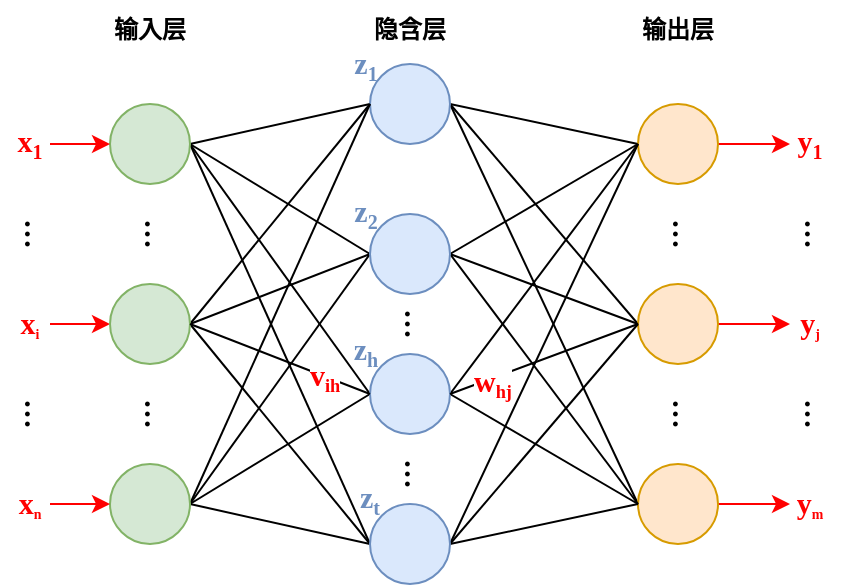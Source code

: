 <mxfile version="21.6.6" type="github">
  <diagram name="第 1 页" id="z7fpPu16EYKY_UzUYYsx">
    <mxGraphModel dx="677" dy="503" grid="1" gridSize="10" guides="1" tooltips="1" connect="1" arrows="1" fold="1" page="1" pageScale="1" pageWidth="827" pageHeight="1169" math="0" shadow="0">
      <root>
        <mxCell id="0" />
        <mxCell id="1" parent="0" />
        <mxCell id="rZ2QNPtWmysEx4CotY9I-33" style="rounded=0;orthogonalLoop=1;jettySize=auto;html=1;exitX=0.5;exitY=0;exitDx=0;exitDy=0;entryX=0.5;entryY=1;entryDx=0;entryDy=0;endArrow=none;endFill=0;" parent="1" source="rZ2QNPtWmysEx4CotY9I-1" target="rZ2QNPtWmysEx4CotY9I-3" edge="1">
          <mxGeometry relative="1" as="geometry" />
        </mxCell>
        <mxCell id="rZ2QNPtWmysEx4CotY9I-35" style="edgeStyle=none;shape=connector;rounded=0;orthogonalLoop=1;jettySize=auto;html=1;exitX=0.5;exitY=0;exitDx=0;exitDy=0;entryX=0.5;entryY=1;entryDx=0;entryDy=0;labelBackgroundColor=default;strokeColor=default;fontFamily=Helvetica;fontSize=11;fontColor=default;endArrow=none;endFill=0;" parent="1" source="rZ2QNPtWmysEx4CotY9I-1" target="rZ2QNPtWmysEx4CotY9I-22" edge="1">
          <mxGeometry relative="1" as="geometry" />
        </mxCell>
        <mxCell id="rZ2QNPtWmysEx4CotY9I-36" style="edgeStyle=none;shape=connector;rounded=0;orthogonalLoop=1;jettySize=auto;html=1;exitX=0.5;exitY=0;exitDx=0;exitDy=0;entryX=0.5;entryY=1;entryDx=0;entryDy=0;labelBackgroundColor=default;strokeColor=default;fontFamily=Helvetica;fontSize=11;fontColor=default;endArrow=none;endFill=0;" parent="1" source="rZ2QNPtWmysEx4CotY9I-1" target="rZ2QNPtWmysEx4CotY9I-25" edge="1">
          <mxGeometry relative="1" as="geometry" />
        </mxCell>
        <mxCell id="rZ2QNPtWmysEx4CotY9I-37" style="edgeStyle=none;shape=connector;rounded=0;orthogonalLoop=1;jettySize=auto;html=1;exitX=0.5;exitY=0;exitDx=0;exitDy=0;entryX=0.5;entryY=1;entryDx=0;entryDy=0;labelBackgroundColor=default;strokeColor=default;fontFamily=Helvetica;fontSize=11;fontColor=default;endArrow=none;endFill=0;" parent="1" source="rZ2QNPtWmysEx4CotY9I-1" target="rZ2QNPtWmysEx4CotY9I-26" edge="1">
          <mxGeometry relative="1" as="geometry" />
        </mxCell>
        <mxCell id="rZ2QNPtWmysEx4CotY9I-1" value="" style="ellipse;whiteSpace=wrap;html=1;aspect=fixed;direction=south;fillColor=#d5e8d4;strokeColor=#82b366;" parent="1" vertex="1">
          <mxGeometry x="130" y="230" width="40" height="40" as="geometry" />
        </mxCell>
        <mxCell id="rZ2QNPtWmysEx4CotY9I-49" style="edgeStyle=none;shape=connector;rounded=0;orthogonalLoop=1;jettySize=auto;html=1;exitX=0.5;exitY=0;exitDx=0;exitDy=0;entryX=0.5;entryY=1;entryDx=0;entryDy=0;labelBackgroundColor=default;strokeColor=default;fontFamily=Helvetica;fontSize=11;fontColor=default;endArrow=none;endFill=0;" parent="1" source="rZ2QNPtWmysEx4CotY9I-3" target="rZ2QNPtWmysEx4CotY9I-5" edge="1">
          <mxGeometry relative="1" as="geometry" />
        </mxCell>
        <mxCell id="rZ2QNPtWmysEx4CotY9I-50" style="edgeStyle=none;shape=connector;rounded=0;orthogonalLoop=1;jettySize=auto;html=1;exitX=0.5;exitY=0;exitDx=0;exitDy=0;entryX=0.5;entryY=1;entryDx=0;entryDy=0;labelBackgroundColor=default;strokeColor=default;fontFamily=Helvetica;fontSize=11;fontColor=default;endArrow=none;endFill=0;" parent="1" source="rZ2QNPtWmysEx4CotY9I-3" target="rZ2QNPtWmysEx4CotY9I-18" edge="1">
          <mxGeometry relative="1" as="geometry" />
        </mxCell>
        <mxCell id="rZ2QNPtWmysEx4CotY9I-55" style="edgeStyle=none;shape=connector;rounded=0;orthogonalLoop=1;jettySize=auto;html=1;exitX=0.5;exitY=0;exitDx=0;exitDy=0;entryX=0.5;entryY=1;entryDx=0;entryDy=0;labelBackgroundColor=default;strokeColor=default;fontFamily=Helvetica;fontSize=11;fontColor=default;endArrow=none;endFill=0;" parent="1" source="rZ2QNPtWmysEx4CotY9I-3" target="rZ2QNPtWmysEx4CotY9I-19" edge="1">
          <mxGeometry relative="1" as="geometry" />
        </mxCell>
        <mxCell id="rZ2QNPtWmysEx4CotY9I-3" value="" style="ellipse;whiteSpace=wrap;html=1;aspect=fixed;direction=south;fillColor=#dae8fc;strokeColor=#6c8ebf;" parent="1" vertex="1">
          <mxGeometry x="260" y="210" width="40" height="40" as="geometry" />
        </mxCell>
        <mxCell id="rZ2QNPtWmysEx4CotY9I-4" value="隐含层" style="text;html=1;strokeColor=none;fillColor=none;align=center;verticalAlign=middle;whiteSpace=wrap;rounded=0;fontFamily=宋体;fontStyle=1;fontSize=12;labelBackgroundColor=default;" parent="1" vertex="1">
          <mxGeometry x="250" y="178" width="60" height="30" as="geometry" />
        </mxCell>
        <mxCell id="rZ2QNPtWmysEx4CotY9I-62" style="edgeStyle=none;shape=connector;rounded=0;orthogonalLoop=1;jettySize=auto;html=1;exitX=0.5;exitY=0;exitDx=0;exitDy=0;entryX=0;entryY=0.5;entryDx=0;entryDy=0;labelBackgroundColor=default;strokeColor=#FF0000;fontFamily=Helvetica;fontSize=11;fontColor=default;endArrow=classic;endFill=1;" parent="1" source="rZ2QNPtWmysEx4CotY9I-5" target="rZ2QNPtWmysEx4CotY9I-28" edge="1">
          <mxGeometry relative="1" as="geometry" />
        </mxCell>
        <mxCell id="rZ2QNPtWmysEx4CotY9I-5" value="" style="ellipse;whiteSpace=wrap;html=1;aspect=fixed;direction=south;fillColor=#ffe6cc;strokeColor=#d79b00;" parent="1" vertex="1">
          <mxGeometry x="394" y="230" width="40" height="40" as="geometry" />
        </mxCell>
        <mxCell id="rZ2QNPtWmysEx4CotY9I-6" value="输出层" style="text;html=1;strokeColor=none;fillColor=none;align=center;verticalAlign=middle;whiteSpace=wrap;rounded=0;fontFamily=宋体;fontStyle=1;fontSize=12;labelBackgroundColor=default;" parent="1" vertex="1">
          <mxGeometry x="384" y="178" width="60" height="30" as="geometry" />
        </mxCell>
        <mxCell id="rZ2QNPtWmysEx4CotY9I-38" style="edgeStyle=none;shape=connector;rounded=0;orthogonalLoop=1;jettySize=auto;html=1;exitX=1;exitY=0.5;exitDx=0;exitDy=0;labelBackgroundColor=none;strokeColor=#FF0000;fontFamily=Helvetica;fontSize=11;fontColor=#FF0000;endArrow=classic;" parent="1" source="rZ2QNPtWmysEx4CotY9I-7" target="rZ2QNPtWmysEx4CotY9I-1" edge="1">
          <mxGeometry relative="1" as="geometry" />
        </mxCell>
        <mxCell id="rZ2QNPtWmysEx4CotY9I-7" value="&lt;font style=&quot;font-size: 15px;&quot;&gt;x&lt;/font&gt;&lt;sub style=&quot;font-size: 10px;&quot;&gt;1&lt;/sub&gt;" style="text;html=1;strokeColor=none;fillColor=none;align=center;verticalAlign=middle;whiteSpace=wrap;rounded=0;fontFamily=Times New Roman;fontStyle=1;fontColor=#FF0000;" parent="1" vertex="1">
          <mxGeometry x="80" y="235" width="20" height="30" as="geometry" />
        </mxCell>
        <mxCell id="rZ2QNPtWmysEx4CotY9I-39" style="edgeStyle=none;shape=connector;rounded=0;orthogonalLoop=1;jettySize=auto;html=1;exitX=1;exitY=0.5;exitDx=0;exitDy=0;entryX=0.5;entryY=1;entryDx=0;entryDy=0;labelBackgroundColor=none;strokeColor=#FF0000;fontFamily=Helvetica;fontSize=11;fontColor=#FF0000;endArrow=classic;" parent="1" source="rZ2QNPtWmysEx4CotY9I-8" target="rZ2QNPtWmysEx4CotY9I-10" edge="1">
          <mxGeometry relative="1" as="geometry" />
        </mxCell>
        <mxCell id="rZ2QNPtWmysEx4CotY9I-8" value="&lt;font style=&quot;font-size: 15px;&quot;&gt;x&lt;/font&gt;&lt;span style=&quot;font-size: 8.333px;&quot;&gt;&lt;sub&gt;i&lt;/sub&gt;&lt;/span&gt;" style="text;html=1;strokeColor=none;fillColor=none;align=center;verticalAlign=middle;whiteSpace=wrap;rounded=0;fontFamily=Times New Roman;fontStyle=1;fontColor=#FF0000;" parent="1" vertex="1">
          <mxGeometry x="80" y="325" width="20" height="30" as="geometry" />
        </mxCell>
        <mxCell id="rZ2QNPtWmysEx4CotY9I-9" value="&lt;span style=&quot;font-size: 15px;&quot;&gt;···&lt;/span&gt;" style="text;html=1;strokeColor=none;fillColor=none;align=center;verticalAlign=middle;whiteSpace=wrap;rounded=0;fontFamily=Times New Roman;fontStyle=1;rotation=90;" parent="1" vertex="1">
          <mxGeometry x="140" y="280" width="20" height="30" as="geometry" />
        </mxCell>
        <mxCell id="rZ2QNPtWmysEx4CotY9I-41" style="edgeStyle=none;shape=connector;rounded=0;orthogonalLoop=1;jettySize=auto;html=1;exitX=0.5;exitY=0;exitDx=0;exitDy=0;entryX=0.5;entryY=1;entryDx=0;entryDy=0;labelBackgroundColor=default;strokeColor=default;fontFamily=Helvetica;fontSize=11;fontColor=default;endArrow=none;endFill=0;" parent="1" source="rZ2QNPtWmysEx4CotY9I-10" target="rZ2QNPtWmysEx4CotY9I-3" edge="1">
          <mxGeometry relative="1" as="geometry" />
        </mxCell>
        <mxCell id="rZ2QNPtWmysEx4CotY9I-42" style="edgeStyle=none;shape=connector;rounded=0;orthogonalLoop=1;jettySize=auto;html=1;exitX=0.5;exitY=0;exitDx=0;exitDy=0;entryX=0.5;entryY=1;entryDx=0;entryDy=0;labelBackgroundColor=default;strokeColor=default;fontFamily=Helvetica;fontSize=11;fontColor=default;endArrow=none;endFill=0;" parent="1" source="rZ2QNPtWmysEx4CotY9I-10" target="rZ2QNPtWmysEx4CotY9I-22" edge="1">
          <mxGeometry relative="1" as="geometry" />
        </mxCell>
        <mxCell id="rZ2QNPtWmysEx4CotY9I-44" style="edgeStyle=none;shape=connector;rounded=0;orthogonalLoop=1;jettySize=auto;html=1;exitX=0.5;exitY=0;exitDx=0;exitDy=0;entryX=0.5;entryY=1;entryDx=0;entryDy=0;labelBackgroundColor=default;strokeColor=default;fontFamily=Helvetica;fontSize=11;fontColor=default;endArrow=none;endFill=0;" parent="1" source="rZ2QNPtWmysEx4CotY9I-10" target="rZ2QNPtWmysEx4CotY9I-26" edge="1">
          <mxGeometry relative="1" as="geometry" />
        </mxCell>
        <mxCell id="rZ2QNPtWmysEx4CotY9I-10" value="" style="ellipse;whiteSpace=wrap;html=1;aspect=fixed;direction=south;fillColor=#d5e8d4;strokeColor=#82b366;" parent="1" vertex="1">
          <mxGeometry x="130" y="320" width="40" height="40" as="geometry" />
        </mxCell>
        <mxCell id="rZ2QNPtWmysEx4CotY9I-11" style="edgeStyle=orthogonalEdgeStyle;rounded=0;orthogonalLoop=1;jettySize=auto;html=1;exitX=1;exitY=0.5;exitDx=0;exitDy=0;" parent="1" source="rZ2QNPtWmysEx4CotY9I-9" target="rZ2QNPtWmysEx4CotY9I-9" edge="1">
          <mxGeometry relative="1" as="geometry" />
        </mxCell>
        <mxCell id="rZ2QNPtWmysEx4CotY9I-13" value="&lt;span style=&quot;font-size: 15px;&quot;&gt;···&lt;/span&gt;" style="text;html=1;strokeColor=none;fillColor=none;align=center;verticalAlign=middle;whiteSpace=wrap;rounded=0;fontFamily=Times New Roman;fontStyle=1;rotation=90;" parent="1" vertex="1">
          <mxGeometry x="80" y="280" width="20" height="30" as="geometry" />
        </mxCell>
        <mxCell id="rZ2QNPtWmysEx4CotY9I-45" style="edgeStyle=none;shape=connector;rounded=0;orthogonalLoop=1;jettySize=auto;html=1;exitX=0.5;exitY=0;exitDx=0;exitDy=0;entryX=0.5;entryY=1;entryDx=0;entryDy=0;labelBackgroundColor=default;strokeColor=default;fontFamily=Helvetica;fontSize=11;fontColor=default;endArrow=none;endFill=0;" parent="1" source="rZ2QNPtWmysEx4CotY9I-14" target="rZ2QNPtWmysEx4CotY9I-3" edge="1">
          <mxGeometry relative="1" as="geometry" />
        </mxCell>
        <mxCell id="rZ2QNPtWmysEx4CotY9I-46" style="edgeStyle=none;shape=connector;rounded=0;orthogonalLoop=1;jettySize=auto;html=1;exitX=0.5;exitY=0;exitDx=0;exitDy=0;entryX=0.5;entryY=1;entryDx=0;entryDy=0;labelBackgroundColor=default;strokeColor=default;fontFamily=Helvetica;fontSize=11;fontColor=default;endArrow=none;endFill=0;" parent="1" source="rZ2QNPtWmysEx4CotY9I-14" target="rZ2QNPtWmysEx4CotY9I-22" edge="1">
          <mxGeometry relative="1" as="geometry" />
        </mxCell>
        <mxCell id="rZ2QNPtWmysEx4CotY9I-47" style="edgeStyle=none;shape=connector;rounded=0;orthogonalLoop=1;jettySize=auto;html=1;exitX=0.5;exitY=0;exitDx=0;exitDy=0;entryX=0.5;entryY=1;entryDx=0;entryDy=0;labelBackgroundColor=default;strokeColor=default;fontFamily=Helvetica;fontSize=11;fontColor=default;endArrow=none;endFill=0;" parent="1" source="rZ2QNPtWmysEx4CotY9I-14" target="rZ2QNPtWmysEx4CotY9I-25" edge="1">
          <mxGeometry relative="1" as="geometry" />
        </mxCell>
        <mxCell id="rZ2QNPtWmysEx4CotY9I-48" style="edgeStyle=none;shape=connector;rounded=0;orthogonalLoop=1;jettySize=auto;html=1;exitX=0.5;exitY=0;exitDx=0;exitDy=0;entryX=0.5;entryY=1;entryDx=0;entryDy=0;labelBackgroundColor=default;strokeColor=default;fontFamily=Helvetica;fontSize=11;fontColor=default;endArrow=none;endFill=0;" parent="1" source="rZ2QNPtWmysEx4CotY9I-14" target="rZ2QNPtWmysEx4CotY9I-26" edge="1">
          <mxGeometry relative="1" as="geometry" />
        </mxCell>
        <mxCell id="rZ2QNPtWmysEx4CotY9I-14" value="" style="ellipse;whiteSpace=wrap;html=1;aspect=fixed;direction=south;fillColor=#d5e8d4;strokeColor=#82b366;" parent="1" vertex="1">
          <mxGeometry x="130" y="410" width="40" height="40" as="geometry" />
        </mxCell>
        <mxCell id="rZ2QNPtWmysEx4CotY9I-15" value="&lt;span style=&quot;font-size: 15px;&quot;&gt;···&lt;/span&gt;" style="text;html=1;strokeColor=none;fillColor=none;align=center;verticalAlign=middle;whiteSpace=wrap;rounded=0;fontFamily=Times New Roman;fontStyle=1;rotation=90;" parent="1" vertex="1">
          <mxGeometry x="140" y="370" width="20" height="30" as="geometry" />
        </mxCell>
        <mxCell id="rZ2QNPtWmysEx4CotY9I-16" value="&lt;span style=&quot;font-size: 15px;&quot;&gt;···&lt;/span&gt;" style="text;html=1;strokeColor=none;fillColor=none;align=center;verticalAlign=middle;whiteSpace=wrap;rounded=0;fontFamily=Times New Roman;fontStyle=1;rotation=90;" parent="1" vertex="1">
          <mxGeometry x="80" y="370" width="20" height="30" as="geometry" />
        </mxCell>
        <mxCell id="rZ2QNPtWmysEx4CotY9I-40" style="edgeStyle=none;shape=connector;rounded=0;orthogonalLoop=1;jettySize=auto;html=1;exitX=1;exitY=0.5;exitDx=0;exitDy=0;entryX=0.5;entryY=1;entryDx=0;entryDy=0;labelBackgroundColor=none;strokeColor=#FF0000;fontFamily=Helvetica;fontSize=11;fontColor=#FF0000;endArrow=classic;" parent="1" source="rZ2QNPtWmysEx4CotY9I-17" target="rZ2QNPtWmysEx4CotY9I-14" edge="1">
          <mxGeometry relative="1" as="geometry" />
        </mxCell>
        <mxCell id="rZ2QNPtWmysEx4CotY9I-17" value="&lt;font style=&quot;font-size: 15px;&quot;&gt;x&lt;/font&gt;&lt;span style=&quot;font-size: 8.333px;&quot;&gt;&lt;sub&gt;n&lt;/sub&gt;&lt;/span&gt;" style="text;html=1;strokeColor=none;fillColor=none;align=center;verticalAlign=middle;whiteSpace=wrap;rounded=0;fontFamily=Times New Roman;fontStyle=1;fontColor=#FF0000;" parent="1" vertex="1">
          <mxGeometry x="80" y="415" width="20" height="30" as="geometry" />
        </mxCell>
        <mxCell id="rZ2QNPtWmysEx4CotY9I-63" style="edgeStyle=none;shape=connector;rounded=0;orthogonalLoop=1;jettySize=auto;html=1;exitX=0.5;exitY=0;exitDx=0;exitDy=0;entryX=0;entryY=0.5;entryDx=0;entryDy=0;labelBackgroundColor=default;strokeColor=#FF0000;fontFamily=Helvetica;fontSize=11;fontColor=default;endArrow=classic;endFill=1;" parent="1" source="rZ2QNPtWmysEx4CotY9I-18" target="rZ2QNPtWmysEx4CotY9I-29" edge="1">
          <mxGeometry relative="1" as="geometry" />
        </mxCell>
        <mxCell id="rZ2QNPtWmysEx4CotY9I-18" value="" style="ellipse;whiteSpace=wrap;html=1;aspect=fixed;direction=south;fillColor=#ffe6cc;strokeColor=#d79b00;" parent="1" vertex="1">
          <mxGeometry x="394" y="320" width="40" height="40" as="geometry" />
        </mxCell>
        <mxCell id="rZ2QNPtWmysEx4CotY9I-64" style="edgeStyle=none;shape=connector;rounded=0;orthogonalLoop=1;jettySize=auto;html=1;exitX=0.5;exitY=0;exitDx=0;exitDy=0;entryX=0;entryY=0.5;entryDx=0;entryDy=0;labelBackgroundColor=default;strokeColor=#FF0000;fontFamily=Helvetica;fontSize=11;fontColor=default;endArrow=classic;endFill=1;" parent="1" source="rZ2QNPtWmysEx4CotY9I-19" target="rZ2QNPtWmysEx4CotY9I-32" edge="1">
          <mxGeometry relative="1" as="geometry" />
        </mxCell>
        <mxCell id="rZ2QNPtWmysEx4CotY9I-19" value="" style="ellipse;whiteSpace=wrap;html=1;aspect=fixed;direction=south;fillColor=#ffe6cc;strokeColor=#d79b00;" parent="1" vertex="1">
          <mxGeometry x="394" y="410" width="40" height="40" as="geometry" />
        </mxCell>
        <mxCell id="rZ2QNPtWmysEx4CotY9I-20" value="&lt;span style=&quot;font-size: 15px;&quot;&gt;···&lt;/span&gt;" style="text;html=1;strokeColor=none;fillColor=none;align=center;verticalAlign=middle;whiteSpace=wrap;rounded=0;fontFamily=Times New Roman;fontStyle=1;rotation=90;" parent="1" vertex="1">
          <mxGeometry x="404" y="280" width="20" height="30" as="geometry" />
        </mxCell>
        <mxCell id="rZ2QNPtWmysEx4CotY9I-21" value="&lt;span style=&quot;font-size: 15px;&quot;&gt;···&lt;/span&gt;" style="text;html=1;strokeColor=none;fillColor=none;align=center;verticalAlign=middle;whiteSpace=wrap;rounded=0;fontFamily=Times New Roman;fontStyle=1;rotation=90;" parent="1" vertex="1">
          <mxGeometry x="404" y="370" width="20" height="30" as="geometry" />
        </mxCell>
        <mxCell id="rZ2QNPtWmysEx4CotY9I-52" style="edgeStyle=none;shape=connector;rounded=0;orthogonalLoop=1;jettySize=auto;html=1;exitX=0.5;exitY=0;exitDx=0;exitDy=0;entryX=0.5;entryY=1;entryDx=0;entryDy=0;labelBackgroundColor=default;strokeColor=default;fontFamily=Helvetica;fontSize=11;fontColor=default;endArrow=none;endFill=0;" parent="1" source="rZ2QNPtWmysEx4CotY9I-22" target="rZ2QNPtWmysEx4CotY9I-5" edge="1">
          <mxGeometry relative="1" as="geometry" />
        </mxCell>
        <mxCell id="rZ2QNPtWmysEx4CotY9I-53" style="edgeStyle=none;shape=connector;rounded=0;orthogonalLoop=1;jettySize=auto;html=1;exitX=0.5;exitY=0;exitDx=0;exitDy=0;entryX=0.5;entryY=1;entryDx=0;entryDy=0;labelBackgroundColor=default;strokeColor=default;fontFamily=Helvetica;fontSize=11;fontColor=default;endArrow=none;endFill=0;" parent="1" source="rZ2QNPtWmysEx4CotY9I-22" target="rZ2QNPtWmysEx4CotY9I-18" edge="1">
          <mxGeometry relative="1" as="geometry" />
        </mxCell>
        <mxCell id="rZ2QNPtWmysEx4CotY9I-54" style="edgeStyle=none;shape=connector;rounded=0;orthogonalLoop=1;jettySize=auto;html=1;exitX=0.5;exitY=0;exitDx=0;exitDy=0;entryX=0.5;entryY=1;entryDx=0;entryDy=0;labelBackgroundColor=default;strokeColor=default;fontFamily=Helvetica;fontSize=11;fontColor=default;endArrow=none;endFill=0;" parent="1" source="rZ2QNPtWmysEx4CotY9I-22" target="rZ2QNPtWmysEx4CotY9I-19" edge="1">
          <mxGeometry relative="1" as="geometry" />
        </mxCell>
        <mxCell id="rZ2QNPtWmysEx4CotY9I-22" value="" style="ellipse;whiteSpace=wrap;html=1;aspect=fixed;direction=south;fillColor=#dae8fc;strokeColor=#6c8ebf;" parent="1" vertex="1">
          <mxGeometry x="260" y="285" width="40" height="40" as="geometry" />
        </mxCell>
        <mxCell id="rZ2QNPtWmysEx4CotY9I-23" value="&lt;span style=&quot;font-size: 15px;&quot;&gt;···&lt;/span&gt;" style="text;html=1;strokeColor=none;fillColor=none;align=center;verticalAlign=middle;whiteSpace=wrap;rounded=0;fontFamily=Times New Roman;fontStyle=1;rotation=90;" parent="1" vertex="1">
          <mxGeometry x="270" y="325" width="20" height="30" as="geometry" />
        </mxCell>
        <mxCell id="rZ2QNPtWmysEx4CotY9I-57" style="edgeStyle=none;shape=connector;rounded=0;orthogonalLoop=1;jettySize=auto;html=1;exitX=0.5;exitY=0;exitDx=0;exitDy=0;entryX=0.5;entryY=1;entryDx=0;entryDy=0;labelBackgroundColor=default;strokeColor=default;fontFamily=Helvetica;fontSize=11;fontColor=default;endArrow=none;endFill=0;" parent="1" source="rZ2QNPtWmysEx4CotY9I-25" target="rZ2QNPtWmysEx4CotY9I-5" edge="1">
          <mxGeometry relative="1" as="geometry" />
        </mxCell>
        <mxCell id="rZ2QNPtWmysEx4CotY9I-58" style="edgeStyle=none;shape=connector;rounded=0;orthogonalLoop=1;jettySize=auto;html=1;exitX=0.5;exitY=0;exitDx=0;exitDy=0;entryX=0.5;entryY=1;entryDx=0;entryDy=0;labelBackgroundColor=default;strokeColor=default;fontFamily=Helvetica;fontSize=11;fontColor=default;endArrow=none;endFill=0;" parent="1" source="rZ2QNPtWmysEx4CotY9I-25" target="rZ2QNPtWmysEx4CotY9I-19" edge="1">
          <mxGeometry relative="1" as="geometry" />
        </mxCell>
        <mxCell id="rZ2QNPtWmysEx4CotY9I-25" value="" style="ellipse;whiteSpace=wrap;html=1;aspect=fixed;direction=south;fillColor=#dae8fc;strokeColor=#6c8ebf;" parent="1" vertex="1">
          <mxGeometry x="260" y="355" width="40" height="40" as="geometry" />
        </mxCell>
        <mxCell id="rZ2QNPtWmysEx4CotY9I-59" style="edgeStyle=none;shape=connector;rounded=0;orthogonalLoop=1;jettySize=auto;html=1;exitX=0.5;exitY=0;exitDx=0;exitDy=0;entryX=0.5;entryY=1;entryDx=0;entryDy=0;labelBackgroundColor=default;strokeColor=default;fontFamily=Helvetica;fontSize=11;fontColor=default;endArrow=none;endFill=0;" parent="1" source="rZ2QNPtWmysEx4CotY9I-26" target="rZ2QNPtWmysEx4CotY9I-5" edge="1">
          <mxGeometry relative="1" as="geometry" />
        </mxCell>
        <mxCell id="rZ2QNPtWmysEx4CotY9I-60" style="edgeStyle=none;shape=connector;rounded=0;orthogonalLoop=1;jettySize=auto;html=1;exitX=0.5;exitY=0;exitDx=0;exitDy=0;entryX=0.5;entryY=1;entryDx=0;entryDy=0;labelBackgroundColor=default;strokeColor=default;fontFamily=Helvetica;fontSize=11;fontColor=default;endArrow=none;endFill=0;" parent="1" source="rZ2QNPtWmysEx4CotY9I-26" target="rZ2QNPtWmysEx4CotY9I-18" edge="1">
          <mxGeometry relative="1" as="geometry" />
        </mxCell>
        <mxCell id="rZ2QNPtWmysEx4CotY9I-61" style="edgeStyle=none;shape=connector;rounded=0;orthogonalLoop=1;jettySize=auto;html=1;exitX=0.5;exitY=0;exitDx=0;exitDy=0;entryX=0.5;entryY=1;entryDx=0;entryDy=0;labelBackgroundColor=default;strokeColor=default;fontFamily=Helvetica;fontSize=11;fontColor=default;endArrow=none;endFill=0;" parent="1" source="rZ2QNPtWmysEx4CotY9I-26" target="rZ2QNPtWmysEx4CotY9I-19" edge="1">
          <mxGeometry relative="1" as="geometry" />
        </mxCell>
        <mxCell id="rZ2QNPtWmysEx4CotY9I-26" value="" style="ellipse;whiteSpace=wrap;html=1;aspect=fixed;direction=south;fillColor=#dae8fc;strokeColor=#6c8ebf;" parent="1" vertex="1">
          <mxGeometry x="260" y="430" width="40" height="40" as="geometry" />
        </mxCell>
        <mxCell id="rZ2QNPtWmysEx4CotY9I-27" value="&lt;span style=&quot;font-size: 15px;&quot;&gt;···&lt;/span&gt;" style="text;html=1;strokeColor=none;fillColor=none;align=center;verticalAlign=middle;whiteSpace=wrap;rounded=0;fontFamily=Times New Roman;fontStyle=1;rotation=90;" parent="1" vertex="1">
          <mxGeometry x="270" y="400" width="20" height="30" as="geometry" />
        </mxCell>
        <mxCell id="rZ2QNPtWmysEx4CotY9I-28" value="&lt;font style=&quot;font-size: 15px;&quot;&gt;y&lt;/font&gt;&lt;sub style=&quot;font-size: 10px;&quot;&gt;1&lt;/sub&gt;" style="text;html=1;strokeColor=none;fillColor=none;align=center;verticalAlign=middle;whiteSpace=wrap;rounded=0;fontFamily=Times New Roman;fontStyle=1;fontColor=#FF0000;" parent="1" vertex="1">
          <mxGeometry x="470" y="235" width="20" height="30" as="geometry" />
        </mxCell>
        <mxCell id="rZ2QNPtWmysEx4CotY9I-29" value="&lt;font style=&quot;font-size: 15px;&quot;&gt;y&lt;/font&gt;&lt;span style=&quot;font-size: 8.333px;&quot;&gt;&lt;sub&gt;j&lt;/sub&gt;&lt;/span&gt;" style="text;html=1;strokeColor=none;fillColor=none;align=center;verticalAlign=middle;whiteSpace=wrap;rounded=0;fontFamily=Times New Roman;fontStyle=1;fontColor=#FF0000;" parent="1" vertex="1">
          <mxGeometry x="470" y="325" width="20" height="30" as="geometry" />
        </mxCell>
        <mxCell id="rZ2QNPtWmysEx4CotY9I-30" value="&lt;span style=&quot;font-size: 15px;&quot;&gt;···&lt;/span&gt;" style="text;html=1;strokeColor=none;fillColor=none;align=center;verticalAlign=middle;whiteSpace=wrap;rounded=0;fontFamily=Times New Roman;fontStyle=1;rotation=90;" parent="1" vertex="1">
          <mxGeometry x="470" y="280" width="20" height="30" as="geometry" />
        </mxCell>
        <mxCell id="rZ2QNPtWmysEx4CotY9I-31" value="&lt;span style=&quot;font-size: 15px;&quot;&gt;···&lt;/span&gt;" style="text;html=1;strokeColor=none;fillColor=none;align=center;verticalAlign=middle;whiteSpace=wrap;rounded=0;fontFamily=Times New Roman;fontStyle=1;rotation=90;" parent="1" vertex="1">
          <mxGeometry x="470" y="370" width="20" height="30" as="geometry" />
        </mxCell>
        <mxCell id="rZ2QNPtWmysEx4CotY9I-32" value="&lt;font style=&quot;font-size: 15px;&quot;&gt;y&lt;/font&gt;&lt;span style=&quot;font-size: 8.333px;&quot;&gt;&lt;sub&gt;m&lt;/sub&gt;&lt;/span&gt;" style="text;html=1;strokeColor=none;fillColor=none;align=center;verticalAlign=middle;whiteSpace=wrap;rounded=0;fontFamily=Times New Roman;fontStyle=1;fontColor=#FF0000;" parent="1" vertex="1">
          <mxGeometry x="470" y="415" width="20" height="30" as="geometry" />
        </mxCell>
        <mxCell id="rZ2QNPtWmysEx4CotY9I-65" value="&lt;font style=&quot;font-size: 15px;&quot;&gt;z&lt;/font&gt;&lt;sub style=&quot;font-size: 10px;&quot;&gt;1&lt;/sub&gt;" style="text;html=1;strokeColor=none;fillColor=none;align=center;verticalAlign=middle;whiteSpace=wrap;rounded=0;fontFamily=Times New Roman;fontStyle=1;fontColor=#6c8ebf;" parent="1" vertex="1">
          <mxGeometry x="248" y="196" width="20" height="30" as="geometry" />
        </mxCell>
        <mxCell id="rZ2QNPtWmysEx4CotY9I-66" value="&lt;font style=&quot;font-size: 15px;&quot;&gt;z&lt;/font&gt;&lt;sub style=&quot;font-size: 10px;&quot;&gt;2&lt;/sub&gt;" style="text;html=1;strokeColor=none;fillColor=none;align=center;verticalAlign=middle;whiteSpace=wrap;rounded=0;fontFamily=Times New Roman;fontStyle=1;fontColor=#6c8ebf;" parent="1" vertex="1">
          <mxGeometry x="248" y="270" width="20" height="30" as="geometry" />
        </mxCell>
        <mxCell id="rZ2QNPtWmysEx4CotY9I-67" value="&lt;font style=&quot;font-size: 15px;&quot;&gt;z&lt;/font&gt;&lt;sub style=&quot;font-size: 10px;&quot;&gt;h&lt;/sub&gt;" style="text;html=1;strokeColor=none;fillColor=none;align=center;verticalAlign=middle;whiteSpace=wrap;rounded=0;fontFamily=Times New Roman;fontStyle=1;fontColor=#6c8ebf;" parent="1" vertex="1">
          <mxGeometry x="248" y="339" width="20" height="30" as="geometry" />
        </mxCell>
        <mxCell id="rZ2QNPtWmysEx4CotY9I-68" value="&lt;font style=&quot;font-size: 15px;&quot;&gt;z&lt;/font&gt;&lt;sub style=&quot;font-size: 10px;&quot;&gt;t&lt;/sub&gt;" style="text;html=1;strokeColor=none;fillColor=none;align=center;verticalAlign=middle;whiteSpace=wrap;rounded=0;fontFamily=Times New Roman;fontStyle=1;fontColor=#6c8ebf;" parent="1" vertex="1">
          <mxGeometry x="250" y="413" width="20" height="30" as="geometry" />
        </mxCell>
        <mxCell id="rZ2QNPtWmysEx4CotY9I-43" style="edgeStyle=none;shape=connector;rounded=0;orthogonalLoop=1;jettySize=auto;html=1;exitX=0.5;exitY=0;exitDx=0;exitDy=0;entryX=0.5;entryY=1;entryDx=0;entryDy=0;labelBackgroundColor=default;strokeColor=default;fontFamily=Helvetica;fontSize=11;fontColor=default;endArrow=none;endFill=0;" parent="1" source="rZ2QNPtWmysEx4CotY9I-10" target="rZ2QNPtWmysEx4CotY9I-25" edge="1">
          <mxGeometry relative="1" as="geometry" />
        </mxCell>
        <mxCell id="rZ2QNPtWmysEx4CotY9I-71" value="&lt;font style=&quot;font-size: 15px;&quot;&gt;v&lt;/font&gt;&lt;sub&gt;ih&lt;/sub&gt;" style="edgeLabel;html=1;align=center;verticalAlign=middle;resizable=0;points=[];fontSize=11;fontFamily=Times New Roman;fontColor=#FF0000;fontStyle=1;imageWidth=24;" parent="rZ2QNPtWmysEx4CotY9I-43" vertex="1" connectable="0">
          <mxGeometry x="-0.127" y="-1" relative="1" as="geometry">
            <mxPoint x="28" y="11" as="offset" />
          </mxGeometry>
        </mxCell>
        <mxCell id="rZ2QNPtWmysEx4CotY9I-56" style="edgeStyle=none;shape=connector;rounded=0;orthogonalLoop=1;jettySize=auto;html=1;exitX=0.5;exitY=0;exitDx=0;exitDy=0;entryX=0.5;entryY=1;entryDx=0;entryDy=0;labelBackgroundColor=default;strokeColor=default;fontFamily=Helvetica;fontSize=11;fontColor=default;endArrow=none;endFill=0;" parent="1" source="rZ2QNPtWmysEx4CotY9I-25" target="rZ2QNPtWmysEx4CotY9I-18" edge="1">
          <mxGeometry relative="1" as="geometry" />
        </mxCell>
        <mxCell id="rZ2QNPtWmysEx4CotY9I-72" value="&lt;font style=&quot;font-size: 15px;&quot;&gt;w&lt;/font&gt;&lt;sub&gt;hj&lt;/sub&gt;" style="edgeLabel;html=1;align=center;verticalAlign=middle;resizable=0;points=[];fontSize=11;fontFamily=Times New Roman;fontColor=#FF0000;fontStyle=1" parent="rZ2QNPtWmysEx4CotY9I-56" vertex="1" connectable="0">
          <mxGeometry x="-0.551" y="-3" relative="1" as="geometry">
            <mxPoint x="-1" as="offset" />
          </mxGeometry>
        </mxCell>
        <mxCell id="nKI1L4i4UCVDvrWwwa-b-1" value="输入层" style="text;html=1;strokeColor=none;fillColor=none;align=center;verticalAlign=middle;whiteSpace=wrap;rounded=0;fontFamily=宋体;fontStyle=1;fontSize=12;labelBackgroundColor=default;" vertex="1" parent="1">
          <mxGeometry x="120" y="178" width="60" height="30" as="geometry" />
        </mxCell>
      </root>
    </mxGraphModel>
  </diagram>
</mxfile>
